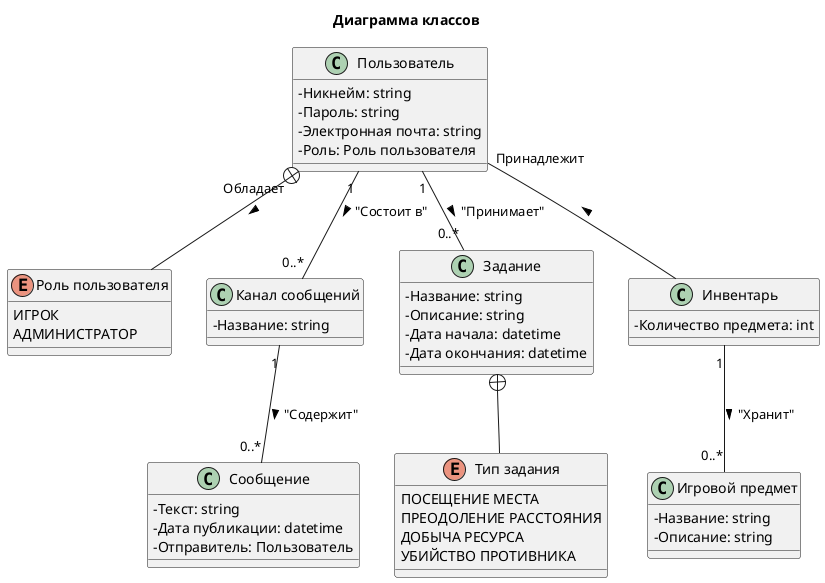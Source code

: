 @startuml

skinparam classAttributeIconSize 0

title Диаграмма классов

enum "Роль пользователя" {
    ИГРОК
    АДМИНИСТРАТОР
}

class Пользователь {
    - Никнейм: string
    - Пароль: string
    - Электронная почта: string
    - Роль: Роль пользователя
}

class "Канал сообщений" {
    - Название: string
}

class "Сообщение" {
    - Текст: string
    - Дата публикации: datetime
    - Отправитель: Пользователь
}

enum "Тип задания" {
    ПОСЕЩЕНИЕ МЕСТА
    ПРЕОДОЛЕНИЕ РАССТОЯНИЯ
    ДОБЫЧА РЕСУРСА
    УБИЙСТВО ПРОТИВНИКА
}

class Задание {
    - Название: string
    - Описание: string
    - Дата начала: datetime
    - Дата окончания: datetime
}

class Инвентарь {
    - Количество предмета: int
}

class "Игровой предмет" {
    - Название: string
    - Описание: string
}

Пользователь "1" -- "0..*" "Канал сообщений" : "Состоит в" >
"Канал сообщений" "1" -- "0..*" Сообщение : "Содержит" >

Пользователь "1" -- "0..*" Задание : "Принимает" >
Задание +-- "Тип задания"

Пользователь +-- "Роль пользователя" : "Обладает" >
Пользователь -- Инвентарь : "Принадлежит" <

Инвентарь "1" -- "0..*" "Игровой предмет": "Хранит" >

@enduml